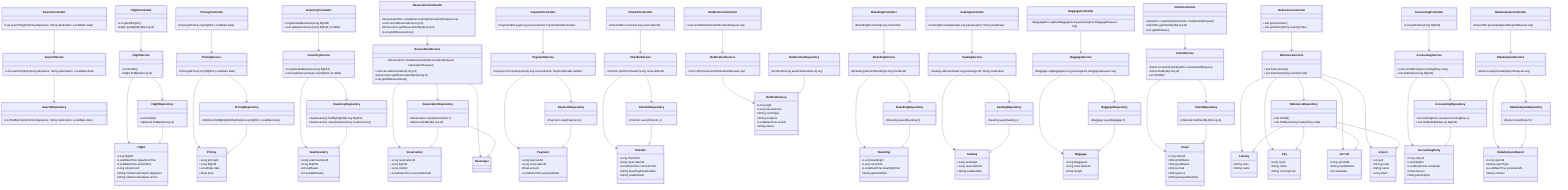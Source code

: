 classDiagram
    %% Search Service
    class SearchController {
        +List<Flight> searchFlights(String departure, String destination, LocalDate date)
    }
    class SearchService {
        +List<Flight> searchFlights(String departure, String destination, LocalDate date)
    }
    class SearchRepository {
        +List<Flight> findByCriteria(String departure, String destination, LocalDate date)
    }
    SearchController --> SearchService
    SearchService --> SearchRepository

    %% Flight Service
    class FlightController {
        +List<Flight> getAllFlights()
        +Flight getFlightById(Long id)
    }
    class FlightService {
        +List<Flight> findAll()
        +Flight findById(Long id)
    }
    class FlightRepository {
        +List<Flight> findAll()
        +Optional<Flight> findById(Long id)
    }
    FlightController --> FlightService
    FlightService --> FlightRepository

    %% Pricing Service
    class PricingController {
        +Float getPrice(Long flightId, LocalDate date)
    }
    class PricingService {
        +Float getPrice(Long flightId, LocalDate date)
    }
    class PricingRepository {
        +Optional<Pricing> findByFlightIdAndDate(Long flightId, LocalDate date)
    }
    PricingController --> PricingService
    PricingService --> PricingRepository

    %% Inventory Service
    class InventoryController {
        +int getAvailableSeats(Long flightId)
        +void updateInventory(Long flightId, int delta)
    }
    class InventoryService {
        +int getAvailableSeats(Long flightId)
        +void updateInventory(Long flightId, int delta)
    }
    class InventoryRepository {
        +SeatInventory findByFlightId(Long flightId)
        +SeatInventory save(SeatInventory seatInventory)
    }
    InventoryController --> InventoryService
    InventoryService --> InventoryRepository

    %% Reservation Service
    class ReservationController {
        +ReservationDto createReservation(ReservationRequest req)
        +void cancelReservation(Long id)
        +Reservation getReservationById(Long id)
        +List<Reservation> getAllReservations()
    }
    class ReservationService {
        +Reservation createReservation(ReservationRequest reservationRequest)
        +void cancelReservation(Long id)
        +Reservation getReservationById(Long id)
        +List<Reservation> getAllReservations()
    }
    class ReservationRepository {
        +Reservation save(Reservation r)
        +Optional<Reservation> findById(Long id)
    }
    ReservationController --> ReservationService
    ReservationService --> ReservationRepository

    %% Payment Service
    class PaymentController {
        +PaymentDto pay(Long reservationId, PaymentDetails details)
    }
    class PaymentService {
        +Payment processPayment(Long reservationId, PaymentDetails details)
    }
    class PaymentRepository {
        +Payment save(Payment p)
    }
    PaymentController --> PaymentService
    PaymentService --> PaymentRepository

    %% Check-in Service
    class CheckInController {
        +CheckInDto checkIn(Long reservationId)
    }
    class CheckInService {
        +CheckIn performCheckIn(Long reservationId)
    }
    class CheckInRepository {
        +CheckIn save(CheckIn ci)
    }
    CheckInController --> CheckInService
    CheckInService --> CheckInRepository

    %% Boarding Service
    class BoardingController {
        +BoardingDto board(Long checkInId)
    }
    class BoardingService {
        +Boarding performBoarding(Long checkInId)
    }
    class BoardingRepository {
        +Boarding save(Boarding b)
    }
    BoardingController --> BoardingService
    BoardingService --> BoardingRepository

    %% Seating Service
    class SeatingController {
        +SeatingDto assignSeat(Long passengerId, String seatClass)
    }
    class SeatingService {
        +Seating allocateSeat(Long passengerId, String seatClass)
    }
    class SeatingRepository {
        +Seating save(Seating s)
    }
    SeatingController --> SeatingService
    SeatingService --> SeatingRepository

    %% Baggage Service
    class BaggageController {
        +BaggageDto registerBaggage(Long passengerId, BaggageRequest req)
    }
    class BaggageService {
        +Baggage tagBaggage(Long passengerId, BaggageRequest req)
    }
    class BaggageRepository {
        +Baggage save(Baggage b)
    }
    BaggageController --> BaggageService
    BaggageService --> BaggageRepository

    %% Client Service
    class ClientController {
        +ClientDto createClient(ClientDto createClientRequest)
        +ClientDto getClientById(Long id)
        +List<ClientDto> getAllClients()
    }
    class ClientService {
        +Client createClient(ClientDto createClientRequest)
        +Client findById(Long id)
        +List<Client> findAll()
    }
    class ClientRepository {
        +Optional<Client> findClientById(Long id)
    }
    ClientController --> ClientService
    ClientService --> ClientRepository

    %% Reference Data Service
    class ReferenceController {
        +List<Country> getCountries()
        +List<City> getCities(String countryCode)
    }
    class ReferenceService {
        +List<Country> listCountries()
        +List<City> listCities(String countryCode)
    }
    class ReferenceRepository {
        +List<Country> findAll()
        +List<City> findByCountryCode(String code)
    }
    ReferenceController --> ReferenceService
    ReferenceService --> ReferenceRepository

    %% Accounting Service
    class AccountingController {
        +List<AccountingEntry> getEntries(Long flightId)
    }
    class AccountingService {
        +void recordEntry(AccountingEntry entry)
        +List<AccountingEntry> listEntries(Long flightId)
    }
    class AccountingRepository {
        +AccountingEntry save(AccountingEntry e)
        +List<AccountingEntry> findByFlightId(Long flightId)
    }
    AccountingController --> AccountingService
    AccountingService --> AccountingRepository

    %% Data Analysis Service
    class DataAnalysisController {
        +ReportDto generateReport(ReportRequest req)
    }
    class DataAnalysisService {
        +Report analyzeData(ReportRequest req)
    }
    class DataAnalysisRepository {
        +Report save(Report r)
    }
    DataAnalysisController --> DataAnalysisService
    DataAnalysisService --> DataAnalysisRepository

    %% Notification Service
    class NotificationController {
        +void sendNotification(NotificationRequest req)
    }
    class NotificationService {
        +void notifyCustomer(NotificationRequest req)
    }
    class NotificationRepository {
        +NotificationLog save(NotificationLog log)
    }
    NotificationController --> NotificationService

    %% Entities
    class Flight {
        +Long flightId
        +LocalDateTime departureTime
        +LocalDateTime arrivalTime
        +Long referenceId
        +String referenceId.airport.departure
        +String referenceId.airport.arrival
    }

    class Aircraft {
        +Long aircraftId
	    +String modelName
        +int totalSeats
    }
    
    class Pricing {
        +Long pricingId
        +Long flightId
	    +LocalDate date
        +Float price
    }
    class SeatInventory {
        +Long seatInventoryId
        +Long FlightId
        +int totalSeats
        +int availableSeats
    }
    class Reservation {
        +Long reservationId
        +Long flightId
        +Long clientId
        +LocalDateTime reservationDate
    }
    class Payment {
        +Long paymentId
        +Long reservationId
        +Float amount
        +LocalDateTime paymentDate
    }
    class CheckIn {
        +Long checkInId
        +Long reservationId
        +LocalDateTime checkInTime
        +String boardingPassNumber
        +String seatNumber
    }
    class Boarding {
        +Long boardingId
        +Long checkInId
        +LocalDateTime boardingTime
        +String gateNumber
    }
    class Seating {
        +Long seatingId
        +Long reservationId
        +String seatNumber
    }
    class Baggage {
        +Long baggageId
        +Long reservationId
        +Float weight
    }
    class Client {
        +Long clientId
        +String firstName
        +String lastName
        +String email
        +String phone
        +String passportNumber
    }
    class Country {
        +String code
        +String name
    }
    class City {
        +Long cityId
        +String name
        +String countryCode
    }
    class Airport {
        +Long id
        +Strong code
        +String name
        +Long cityId
    }
    class AccountingEntry {
        +Long entryId
        +Long flightId
        +LocalDateTime entryDate
        +Float amount
        +String description
    }
    class DataAnalysisReport {
        +Long reportId
        +String reportType
        +LocalDateTime generatedAt
        +String content
    }
    class NotificationLog {
        +Long logId
        +Long reservationId
        +String eventType
        +String recipient
        +LocalDateTime sentAt
        +String status
    }

    %% Link Entities to Services
    FlightService --> Flight
    FlightRepository --|> Flight

    PricingService --> Pricing
    PricingRepository --|> Pricing

    InventoryService --> SeatInventory
    InventoryRepository --|> SeatInventory

    ReservationService --> Reservation
    ReservationRepository --|> Reservation

    ReservationService --> Passenger
    ReservationRepository --|> Passenger

    PaymentService --> Payment
    PaymentRepository --|> Payment

    CheckInService --> CheckIn
    CheckInRepository --|> CheckIn

    BoardingService --> Boarding
    BoardingRepository --|> Boarding

    SeatingService --> Seating
    SeatingRepository --|> Seating

    BaggageService --> Baggage
    BaggageRepository --|> Baggage

    ClientService --> Client
    ClientRepository --|> Client

    ReferenceService --> Country
    ReferenceService --> City
    ReferenceService --> Aircraft
    ReferenceService --> Airport
    ReferenceRepository --|> Country
    ReferenceRepository --|> City
    ReferenceRepository --|> Aircraft
    ReferenceRepository --|> Airport

    AccountingService --> AccountingEntry
    AccountingRepository --|> AccountingEntry

    DataAnalysisService --> DataAnalysisReport
    DataAnalysisRepository --|> DataAnalysisReport

    NotificationService --> NotificationLog
    NotificationRepository --|> NotificationLog